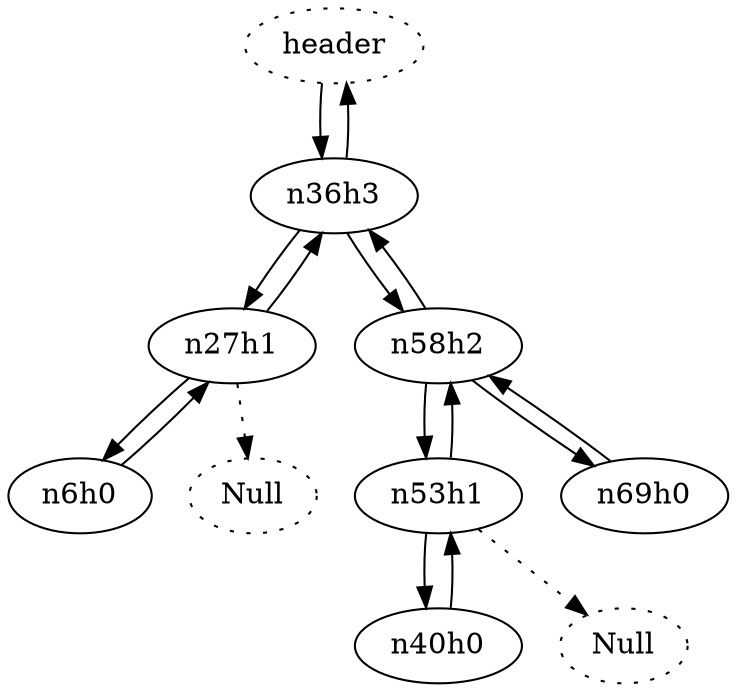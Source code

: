 
//40
digraph {
 n2147483647h4
 [label="header"][style = dotted]
 n2147483647h4 -> n36h3
 n36h3 -> n2147483647h4
 n36h3 -> n27h1
 n27h1 -> n36h3
 n27h1 -> n6h0
 n6h0 -> n27h1
 rChild27 [label="Null"][style = dotted]
 n27h1 -> rChild27[style = dotted]
 n36h3 -> n58h2
 n58h2 -> n36h3
 n58h2 -> n53h1
 n53h1 -> n58h2
 n53h1 -> n40h0
 n40h0 -> n53h1
 rChild53 [label="Null"][style = dotted]
 n53h1 -> rChild53[style = dotted]
 n58h2 -> n69h0
 n69h0 -> n58h2
}

//46
digraph {
 n2147483647h4
 [label="header"][style = dotted]
 n2147483647h4 -> n36h3
 n36h3 -> n2147483647h4
 n36h3 -> n27h1
 n27h1 -> n36h3
 n27h1 -> n6h0
 n6h0 -> n27h1
 rChild27 [label="Null"][style = dotted]
 n27h1 -> rChild27[style = dotted]
 n36h3 -> n58h2
 n58h2 -> n36h3
 n58h2 -> n46h1
 n46h1 -> n58h2
 n46h1 -> n40h0
 n40h0 -> n46h1
 n46h1 -> n53h0
 n53h0 -> n46h1
 n58h2 -> n69h0
 n69h0 -> n58h2
}

//41
digraph {
 n2147483647h4
 [label="header"][style = dotted]
 n2147483647h4 -> n36h3
 n36h3 -> n2147483647h4
 n36h3 -> n27h1
 n27h1 -> n36h3
 n27h1 -> n6h0
 n6h0 -> n27h1
 rChild27 [label="Null"][style = dotted]
 n27h1 -> rChild27[style = dotted]
 n36h3 -> n46h2
 n46h2 -> n36h3
 n46h2 -> n40h1
 n40h1 -> n46h2
 lChild40 [label="Null"][style = dotted]
 n40h1 -> lChild40[style = dotted]
 n40h1 -> n41h0
 n41h0 -> n40h1
 n46h2 -> n58h1
 n58h1 -> n46h2
 n58h1 -> n53h0
 n53h0 -> n58h1
 n58h1 -> n69h0
 n69h0 -> n58h1
}

//remove6
digraph {
 n2147483647h4
 [label="header"][style = dotted]
 n2147483647h4 -> n40h3
 n40h3 -> n2147483647h4
 n40h3 -> n36h1
 n36h1 -> n40h3
 n36h1 -> n27h0
 n27h0 -> n36h1
 rChild36 [label="Null"][style = dotted]
 n36h1 -> rChild36[style = dotted]
 n40h3 -> n46h2
 n46h2 -> n40h3
 n46h2 -> n41h0
 n41h0 -> n46h2
 n46h2 -> n58h1
 n58h1 -> n46h2
 n58h1 -> n53h0
 n53h0 -> n58h1
 n58h1 -> n69h0
 n69h0 -> n58h1
}
